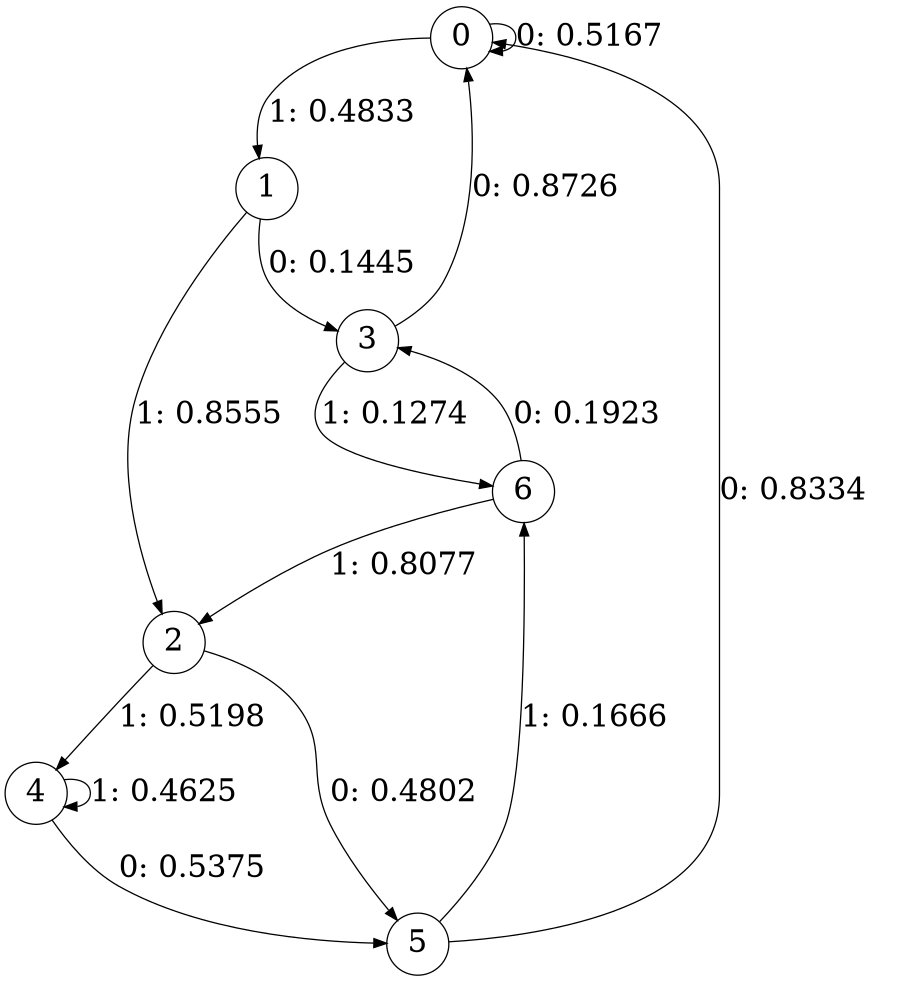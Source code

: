 digraph "ch39concat_phase3_L3" {
size = "6,8.5";
ratio = "fill";
node [shape = circle];
node [fontsize = 24];
edge [fontsize = 24];
0 -> 0 [label = "0: 0.5167   "];
0 -> 1 [label = "1: 0.4833   "];
1 -> 3 [label = "0: 0.1445   "];
1 -> 2 [label = "1: 0.8555   "];
2 -> 5 [label = "0: 0.4802   "];
2 -> 4 [label = "1: 0.5198   "];
3 -> 0 [label = "0: 0.8726   "];
3 -> 6 [label = "1: 0.1274   "];
4 -> 5 [label = "0: 0.5375   "];
4 -> 4 [label = "1: 0.4625   "];
5 -> 0 [label = "0: 0.8334   "];
5 -> 6 [label = "1: 0.1666   "];
6 -> 3 [label = "0: 0.1923   "];
6 -> 2 [label = "1: 0.8077   "];
}